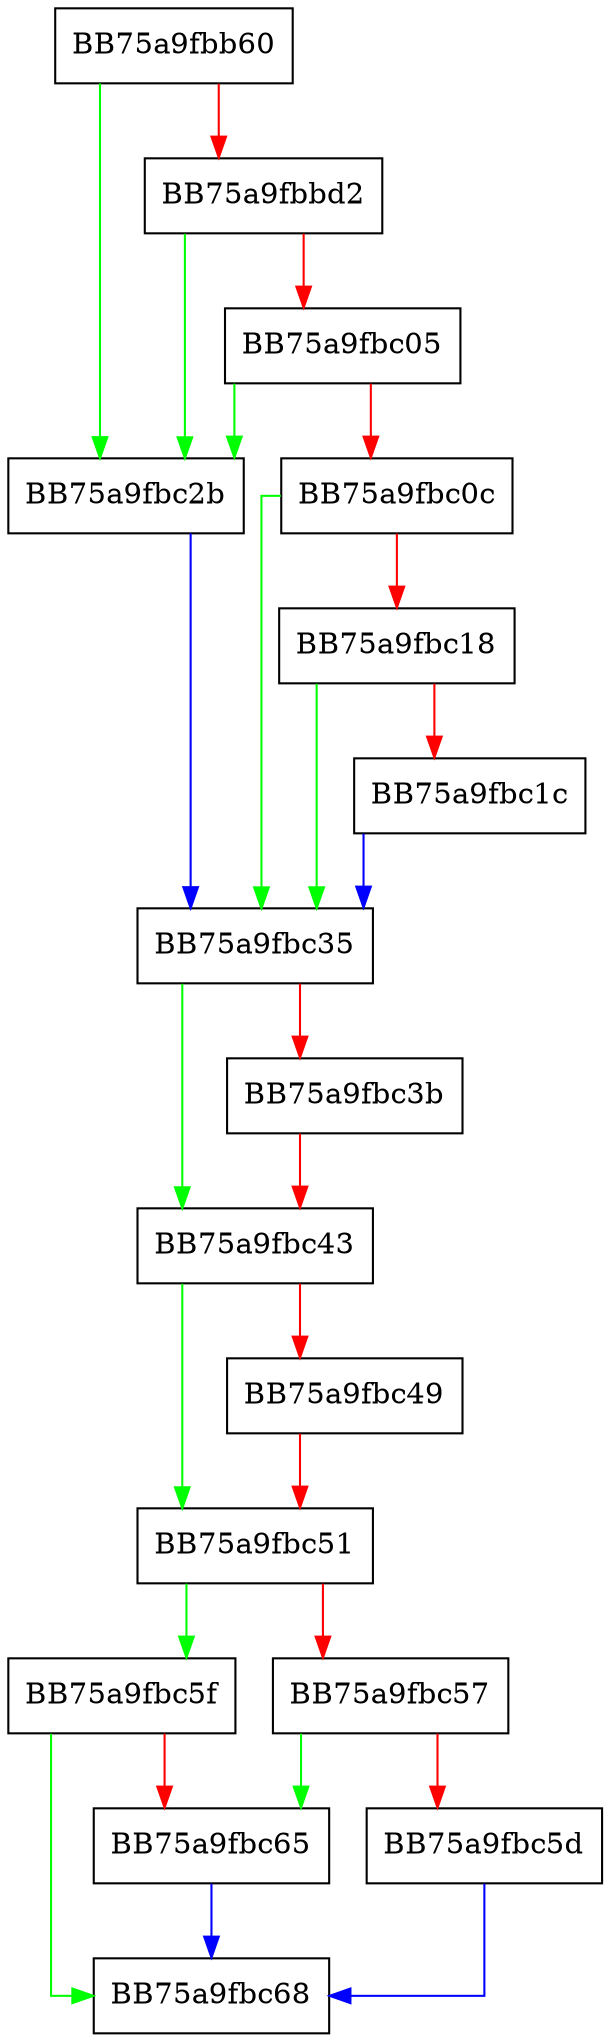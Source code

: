 digraph do_get {
  node [shape="box"];
  graph [splines=ortho];
  BB75a9fbb60 -> BB75a9fbc2b [color="green"];
  BB75a9fbb60 -> BB75a9fbbd2 [color="red"];
  BB75a9fbbd2 -> BB75a9fbc2b [color="green"];
  BB75a9fbbd2 -> BB75a9fbc05 [color="red"];
  BB75a9fbc05 -> BB75a9fbc2b [color="green"];
  BB75a9fbc05 -> BB75a9fbc0c [color="red"];
  BB75a9fbc0c -> BB75a9fbc35 [color="green"];
  BB75a9fbc0c -> BB75a9fbc18 [color="red"];
  BB75a9fbc18 -> BB75a9fbc35 [color="green"];
  BB75a9fbc18 -> BB75a9fbc1c [color="red"];
  BB75a9fbc1c -> BB75a9fbc35 [color="blue"];
  BB75a9fbc2b -> BB75a9fbc35 [color="blue"];
  BB75a9fbc35 -> BB75a9fbc43 [color="green"];
  BB75a9fbc35 -> BB75a9fbc3b [color="red"];
  BB75a9fbc3b -> BB75a9fbc43 [color="red"];
  BB75a9fbc43 -> BB75a9fbc51 [color="green"];
  BB75a9fbc43 -> BB75a9fbc49 [color="red"];
  BB75a9fbc49 -> BB75a9fbc51 [color="red"];
  BB75a9fbc51 -> BB75a9fbc5f [color="green"];
  BB75a9fbc51 -> BB75a9fbc57 [color="red"];
  BB75a9fbc57 -> BB75a9fbc65 [color="green"];
  BB75a9fbc57 -> BB75a9fbc5d [color="red"];
  BB75a9fbc5d -> BB75a9fbc68 [color="blue"];
  BB75a9fbc5f -> BB75a9fbc68 [color="green"];
  BB75a9fbc5f -> BB75a9fbc65 [color="red"];
  BB75a9fbc65 -> BB75a9fbc68 [color="blue"];
}